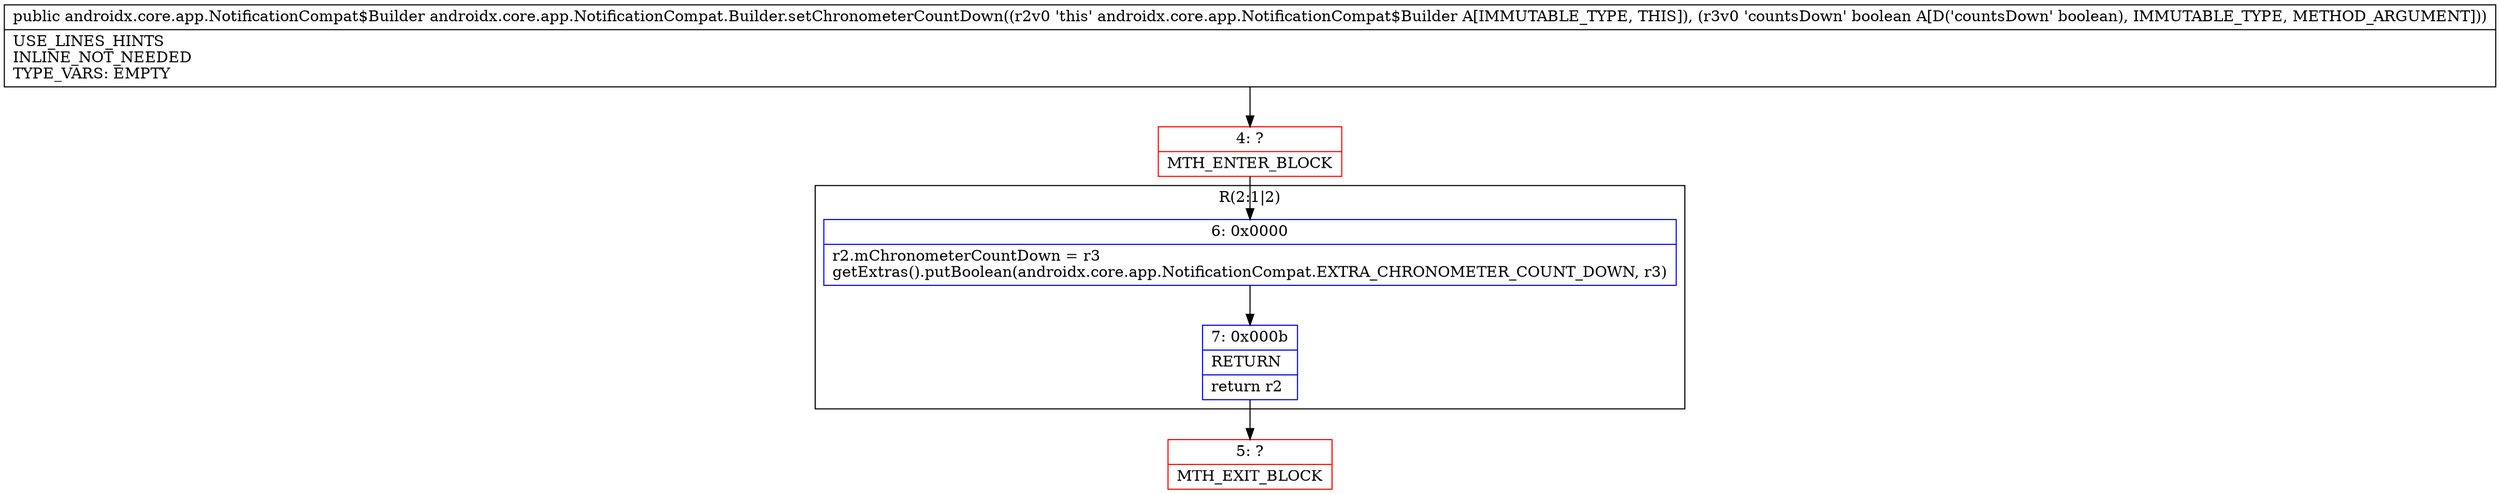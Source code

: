 digraph "CFG forandroidx.core.app.NotificationCompat.Builder.setChronometerCountDown(Z)Landroidx\/core\/app\/NotificationCompat$Builder;" {
subgraph cluster_Region_2082132770 {
label = "R(2:1|2)";
node [shape=record,color=blue];
Node_6 [shape=record,label="{6\:\ 0x0000|r2.mChronometerCountDown = r3\lgetExtras().putBoolean(androidx.core.app.NotificationCompat.EXTRA_CHRONOMETER_COUNT_DOWN, r3)\l}"];
Node_7 [shape=record,label="{7\:\ 0x000b|RETURN\l|return r2\l}"];
}
Node_4 [shape=record,color=red,label="{4\:\ ?|MTH_ENTER_BLOCK\l}"];
Node_5 [shape=record,color=red,label="{5\:\ ?|MTH_EXIT_BLOCK\l}"];
MethodNode[shape=record,label="{public androidx.core.app.NotificationCompat$Builder androidx.core.app.NotificationCompat.Builder.setChronometerCountDown((r2v0 'this' androidx.core.app.NotificationCompat$Builder A[IMMUTABLE_TYPE, THIS]), (r3v0 'countsDown' boolean A[D('countsDown' boolean), IMMUTABLE_TYPE, METHOD_ARGUMENT]))  | USE_LINES_HINTS\lINLINE_NOT_NEEDED\lTYPE_VARS: EMPTY\l}"];
MethodNode -> Node_4;Node_6 -> Node_7;
Node_7 -> Node_5;
Node_4 -> Node_6;
}

